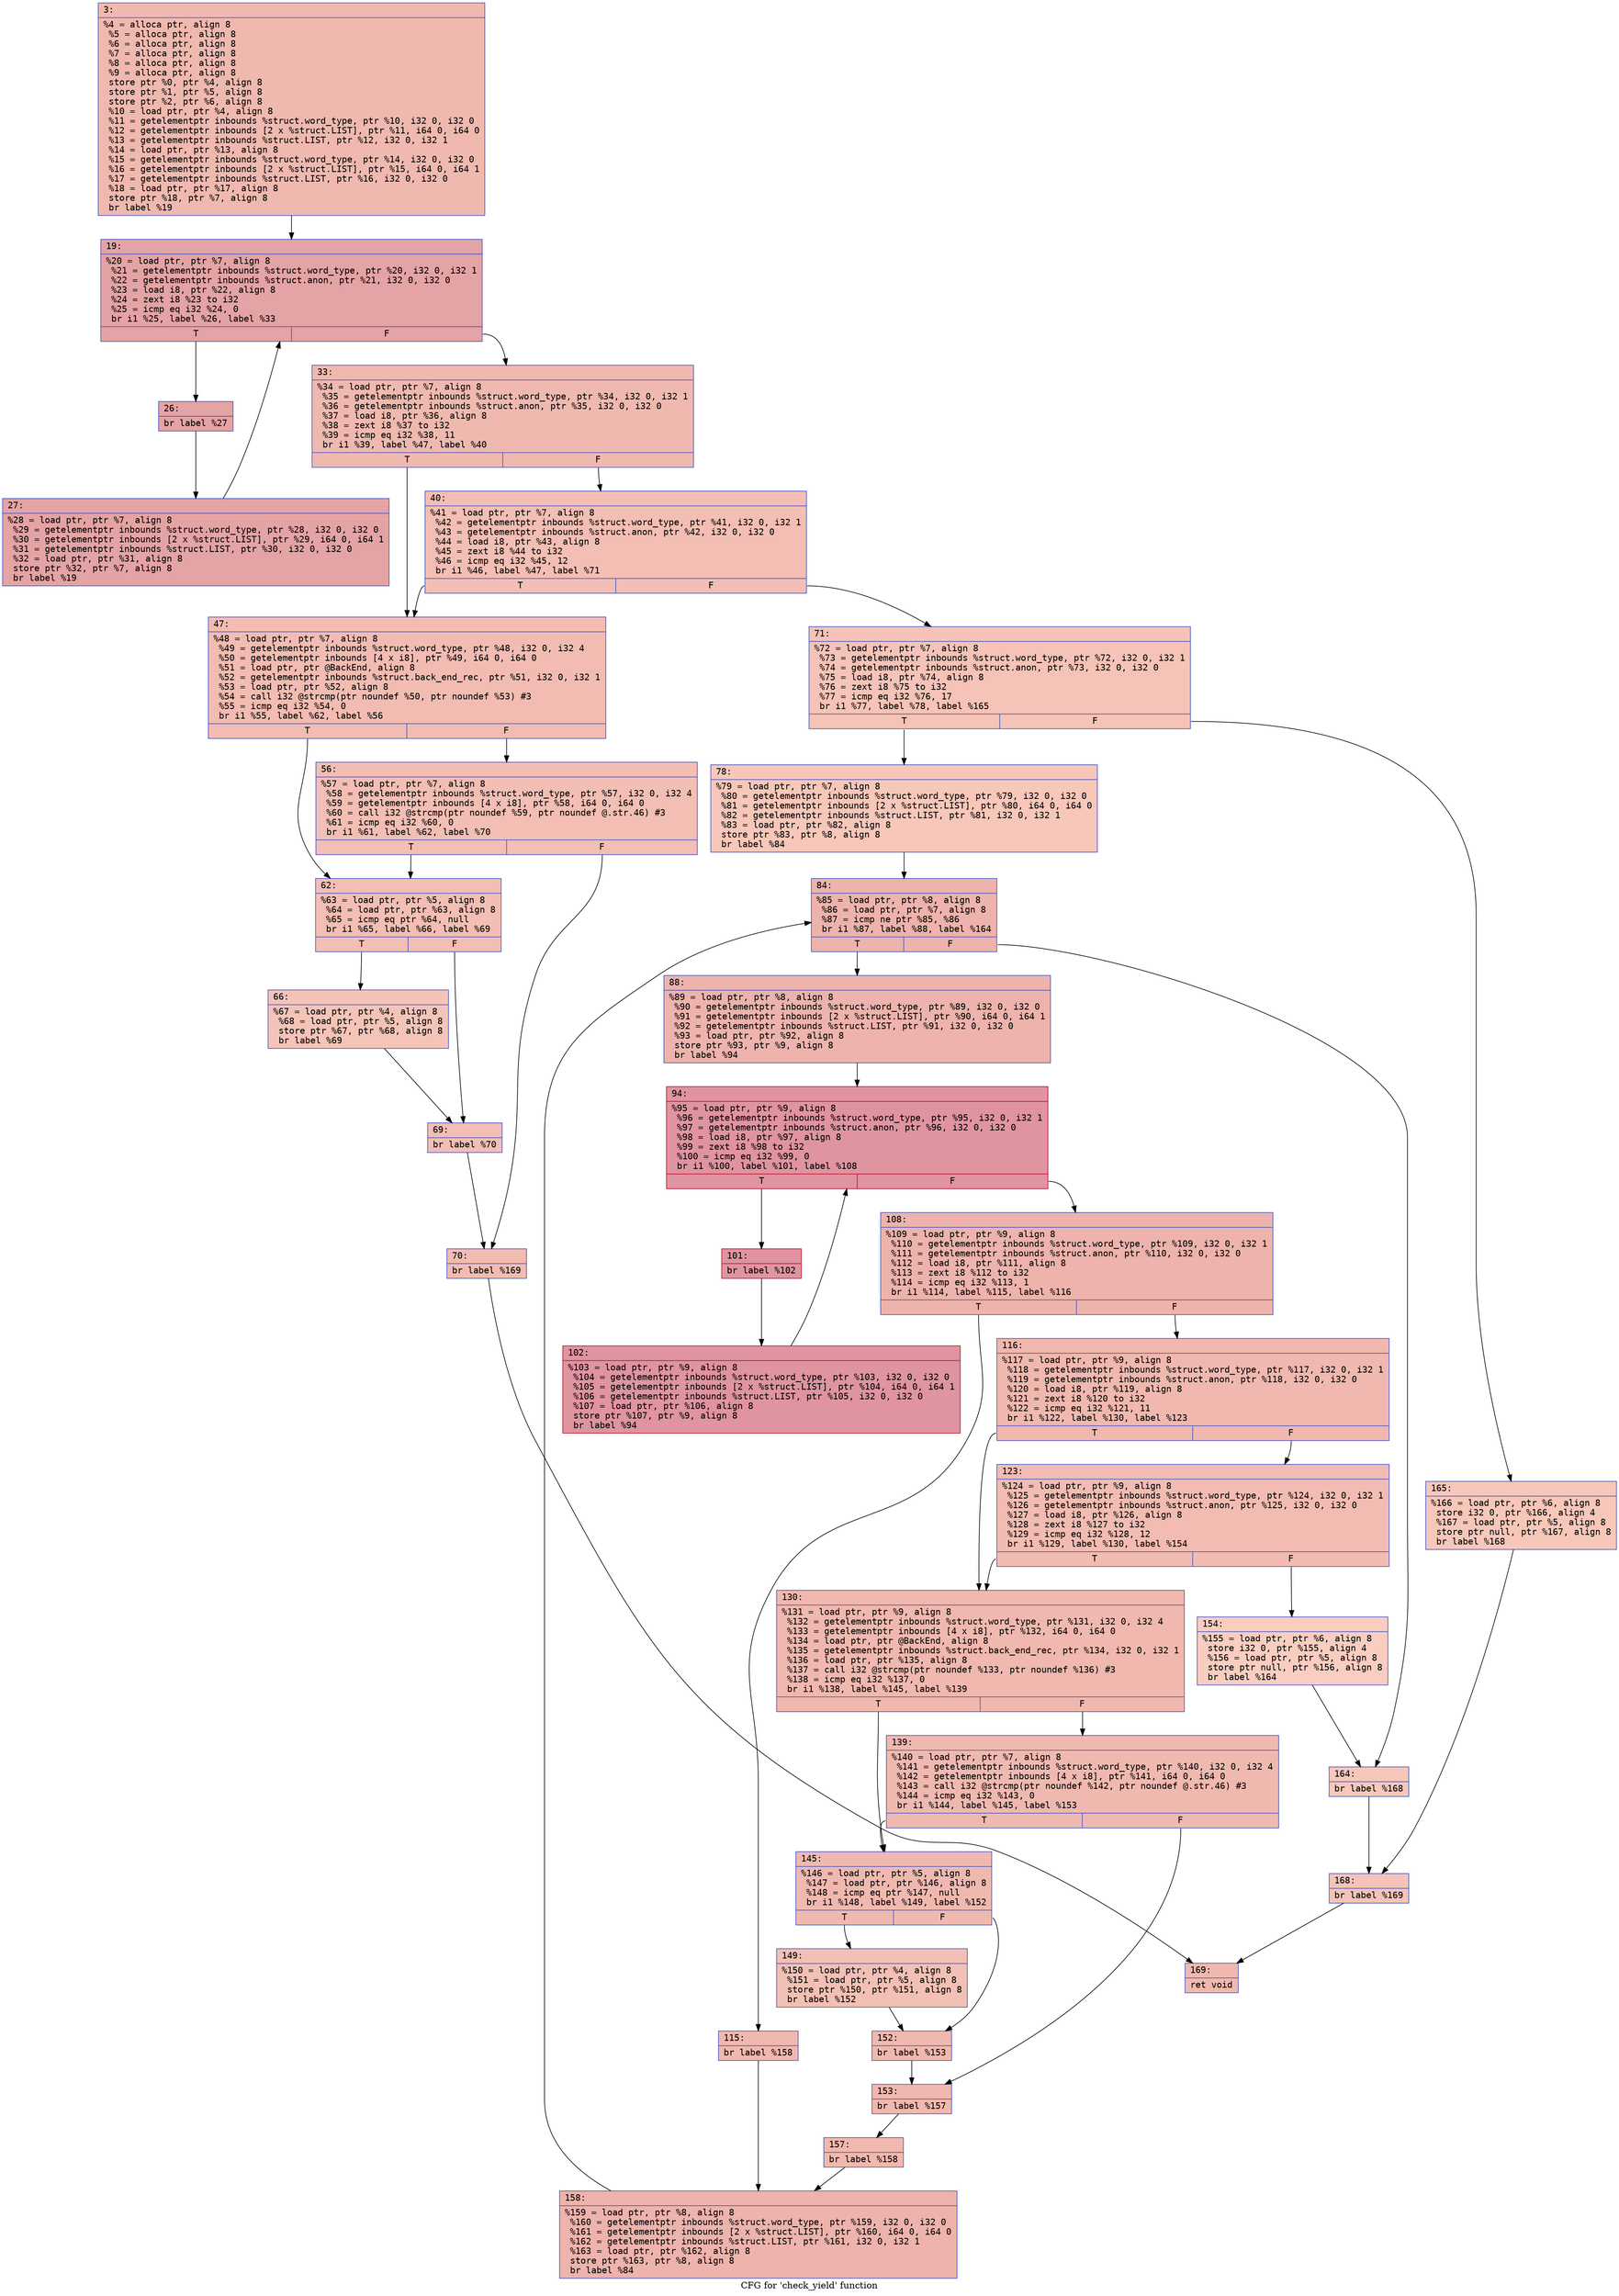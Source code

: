 digraph "CFG for 'check_yield' function" {
	label="CFG for 'check_yield' function";

	Node0x6000037272a0 [shape=record,color="#3d50c3ff", style=filled, fillcolor="#de614d70" fontname="Courier",label="{3:\l|  %4 = alloca ptr, align 8\l  %5 = alloca ptr, align 8\l  %6 = alloca ptr, align 8\l  %7 = alloca ptr, align 8\l  %8 = alloca ptr, align 8\l  %9 = alloca ptr, align 8\l  store ptr %0, ptr %4, align 8\l  store ptr %1, ptr %5, align 8\l  store ptr %2, ptr %6, align 8\l  %10 = load ptr, ptr %4, align 8\l  %11 = getelementptr inbounds %struct.word_type, ptr %10, i32 0, i32 0\l  %12 = getelementptr inbounds [2 x %struct.LIST], ptr %11, i64 0, i64 0\l  %13 = getelementptr inbounds %struct.LIST, ptr %12, i32 0, i32 1\l  %14 = load ptr, ptr %13, align 8\l  %15 = getelementptr inbounds %struct.word_type, ptr %14, i32 0, i32 0\l  %16 = getelementptr inbounds [2 x %struct.LIST], ptr %15, i64 0, i64 1\l  %17 = getelementptr inbounds %struct.LIST, ptr %16, i32 0, i32 0\l  %18 = load ptr, ptr %17, align 8\l  store ptr %18, ptr %7, align 8\l  br label %19\l}"];
	Node0x6000037272a0 -> Node0x6000037273e0[tooltip="3 -> 19\nProbability 100.00%" ];
	Node0x6000037273e0 [shape=record,color="#3d50c3ff", style=filled, fillcolor="#c32e3170" fontname="Courier",label="{19:\l|  %20 = load ptr, ptr %7, align 8\l  %21 = getelementptr inbounds %struct.word_type, ptr %20, i32 0, i32 1\l  %22 = getelementptr inbounds %struct.anon, ptr %21, i32 0, i32 0\l  %23 = load i8, ptr %22, align 8\l  %24 = zext i8 %23 to i32\l  %25 = icmp eq i32 %24, 0\l  br i1 %25, label %26, label %33\l|{<s0>T|<s1>F}}"];
	Node0x6000037273e0:s0 -> Node0x600003727430[tooltip="19 -> 26\nProbability 96.88%" ];
	Node0x6000037273e0:s1 -> Node0x6000037274d0[tooltip="19 -> 33\nProbability 3.12%" ];
	Node0x600003727430 [shape=record,color="#3d50c3ff", style=filled, fillcolor="#c32e3170" fontname="Courier",label="{26:\l|  br label %27\l}"];
	Node0x600003727430 -> Node0x600003727480[tooltip="26 -> 27\nProbability 100.00%" ];
	Node0x600003727480 [shape=record,color="#3d50c3ff", style=filled, fillcolor="#c32e3170" fontname="Courier",label="{27:\l|  %28 = load ptr, ptr %7, align 8\l  %29 = getelementptr inbounds %struct.word_type, ptr %28, i32 0, i32 0\l  %30 = getelementptr inbounds [2 x %struct.LIST], ptr %29, i64 0, i64 1\l  %31 = getelementptr inbounds %struct.LIST, ptr %30, i32 0, i32 0\l  %32 = load ptr, ptr %31, align 8\l  store ptr %32, ptr %7, align 8\l  br label %19\l}"];
	Node0x600003727480 -> Node0x6000037273e0[tooltip="27 -> 19\nProbability 100.00%" ];
	Node0x6000037274d0 [shape=record,color="#3d50c3ff", style=filled, fillcolor="#de614d70" fontname="Courier",label="{33:\l|  %34 = load ptr, ptr %7, align 8\l  %35 = getelementptr inbounds %struct.word_type, ptr %34, i32 0, i32 1\l  %36 = getelementptr inbounds %struct.anon, ptr %35, i32 0, i32 0\l  %37 = load i8, ptr %36, align 8\l  %38 = zext i8 %37 to i32\l  %39 = icmp eq i32 %38, 11\l  br i1 %39, label %47, label %40\l|{<s0>T|<s1>F}}"];
	Node0x6000037274d0:s0 -> Node0x600003727570[tooltip="33 -> 47\nProbability 50.00%" ];
	Node0x6000037274d0:s1 -> Node0x600003727520[tooltip="33 -> 40\nProbability 50.00%" ];
	Node0x600003727520 [shape=record,color="#3d50c3ff", style=filled, fillcolor="#e36c5570" fontname="Courier",label="{40:\l|  %41 = load ptr, ptr %7, align 8\l  %42 = getelementptr inbounds %struct.word_type, ptr %41, i32 0, i32 1\l  %43 = getelementptr inbounds %struct.anon, ptr %42, i32 0, i32 0\l  %44 = load i8, ptr %43, align 8\l  %45 = zext i8 %44 to i32\l  %46 = icmp eq i32 %45, 12\l  br i1 %46, label %47, label %71\l|{<s0>T|<s1>F}}"];
	Node0x600003727520:s0 -> Node0x600003727570[tooltip="40 -> 47\nProbability 50.00%" ];
	Node0x600003727520:s1 -> Node0x600003727750[tooltip="40 -> 71\nProbability 50.00%" ];
	Node0x600003727570 [shape=record,color="#3d50c3ff", style=filled, fillcolor="#e1675170" fontname="Courier",label="{47:\l|  %48 = load ptr, ptr %7, align 8\l  %49 = getelementptr inbounds %struct.word_type, ptr %48, i32 0, i32 4\l  %50 = getelementptr inbounds [4 x i8], ptr %49, i64 0, i64 0\l  %51 = load ptr, ptr @BackEnd, align 8\l  %52 = getelementptr inbounds %struct.back_end_rec, ptr %51, i32 0, i32 1\l  %53 = load ptr, ptr %52, align 8\l  %54 = call i32 @strcmp(ptr noundef %50, ptr noundef %53) #3\l  %55 = icmp eq i32 %54, 0\l  br i1 %55, label %62, label %56\l|{<s0>T|<s1>F}}"];
	Node0x600003727570:s0 -> Node0x600003727610[tooltip="47 -> 62\nProbability 37.50%" ];
	Node0x600003727570:s1 -> Node0x6000037275c0[tooltip="47 -> 56\nProbability 62.50%" ];
	Node0x6000037275c0 [shape=record,color="#3d50c3ff", style=filled, fillcolor="#e36c5570" fontname="Courier",label="{56:\l|  %57 = load ptr, ptr %7, align 8\l  %58 = getelementptr inbounds %struct.word_type, ptr %57, i32 0, i32 4\l  %59 = getelementptr inbounds [4 x i8], ptr %58, i64 0, i64 0\l  %60 = call i32 @strcmp(ptr noundef %59, ptr noundef @.str.46) #3\l  %61 = icmp eq i32 %60, 0\l  br i1 %61, label %62, label %70\l|{<s0>T|<s1>F}}"];
	Node0x6000037275c0:s0 -> Node0x600003727610[tooltip="56 -> 62\nProbability 37.50%" ];
	Node0x6000037275c0:s1 -> Node0x600003727700[tooltip="56 -> 70\nProbability 62.50%" ];
	Node0x600003727610 [shape=record,color="#3d50c3ff", style=filled, fillcolor="#e36c5570" fontname="Courier",label="{62:\l|  %63 = load ptr, ptr %5, align 8\l  %64 = load ptr, ptr %63, align 8\l  %65 = icmp eq ptr %64, null\l  br i1 %65, label %66, label %69\l|{<s0>T|<s1>F}}"];
	Node0x600003727610:s0 -> Node0x600003727660[tooltip="62 -> 66\nProbability 37.50%" ];
	Node0x600003727610:s1 -> Node0x6000037276b0[tooltip="62 -> 69\nProbability 62.50%" ];
	Node0x600003727660 [shape=record,color="#3d50c3ff", style=filled, fillcolor="#e97a5f70" fontname="Courier",label="{66:\l|  %67 = load ptr, ptr %4, align 8\l  %68 = load ptr, ptr %5, align 8\l  store ptr %67, ptr %68, align 8\l  br label %69\l}"];
	Node0x600003727660 -> Node0x6000037276b0[tooltip="66 -> 69\nProbability 100.00%" ];
	Node0x6000037276b0 [shape=record,color="#3d50c3ff", style=filled, fillcolor="#e36c5570" fontname="Courier",label="{69:\l|  br label %70\l}"];
	Node0x6000037276b0 -> Node0x600003727700[tooltip="69 -> 70\nProbability 100.00%" ];
	Node0x600003727700 [shape=record,color="#3d50c3ff", style=filled, fillcolor="#e1675170" fontname="Courier",label="{70:\l|  br label %169\l}"];
	Node0x600003727700 -> Node0x600003727e80[tooltip="70 -> 169\nProbability 100.00%" ];
	Node0x600003727750 [shape=record,color="#3d50c3ff", style=filled, fillcolor="#e8765c70" fontname="Courier",label="{71:\l|  %72 = load ptr, ptr %7, align 8\l  %73 = getelementptr inbounds %struct.word_type, ptr %72, i32 0, i32 1\l  %74 = getelementptr inbounds %struct.anon, ptr %73, i32 0, i32 0\l  %75 = load i8, ptr %74, align 8\l  %76 = zext i8 %75 to i32\l  %77 = icmp eq i32 %76, 17\l  br i1 %77, label %78, label %165\l|{<s0>T|<s1>F}}"];
	Node0x600003727750:s0 -> Node0x6000037277a0[tooltip="71 -> 78\nProbability 50.00%" ];
	Node0x600003727750:s1 -> Node0x600003727de0[tooltip="71 -> 165\nProbability 50.00%" ];
	Node0x6000037277a0 [shape=record,color="#3d50c3ff", style=filled, fillcolor="#ec7f6370" fontname="Courier",label="{78:\l|  %79 = load ptr, ptr %7, align 8\l  %80 = getelementptr inbounds %struct.word_type, ptr %79, i32 0, i32 0\l  %81 = getelementptr inbounds [2 x %struct.LIST], ptr %80, i64 0, i64 0\l  %82 = getelementptr inbounds %struct.LIST, ptr %81, i32 0, i32 1\l  %83 = load ptr, ptr %82, align 8\l  store ptr %83, ptr %8, align 8\l  br label %84\l}"];
	Node0x6000037277a0 -> Node0x6000037277f0[tooltip="78 -> 84\nProbability 100.00%" ];
	Node0x6000037277f0 [shape=record,color="#3d50c3ff", style=filled, fillcolor="#d6524470" fontname="Courier",label="{84:\l|  %85 = load ptr, ptr %8, align 8\l  %86 = load ptr, ptr %7, align 8\l  %87 = icmp ne ptr %85, %86\l  br i1 %87, label %88, label %164\l|{<s0>T|<s1>F}}"];
	Node0x6000037277f0:s0 -> Node0x600003727840[tooltip="84 -> 88\nProbability 96.88%" ];
	Node0x6000037277f0:s1 -> Node0x600003727d90[tooltip="84 -> 164\nProbability 3.12%" ];
	Node0x600003727840 [shape=record,color="#3d50c3ff", style=filled, fillcolor="#d6524470" fontname="Courier",label="{88:\l|  %89 = load ptr, ptr %8, align 8\l  %90 = getelementptr inbounds %struct.word_type, ptr %89, i32 0, i32 0\l  %91 = getelementptr inbounds [2 x %struct.LIST], ptr %90, i64 0, i64 1\l  %92 = getelementptr inbounds %struct.LIST, ptr %91, i32 0, i32 0\l  %93 = load ptr, ptr %92, align 8\l  store ptr %93, ptr %9, align 8\l  br label %94\l}"];
	Node0x600003727840 -> Node0x600003727890[tooltip="88 -> 94\nProbability 100.00%" ];
	Node0x600003727890 [shape=record,color="#b70d28ff", style=filled, fillcolor="#b70d2870" fontname="Courier",label="{94:\l|  %95 = load ptr, ptr %9, align 8\l  %96 = getelementptr inbounds %struct.word_type, ptr %95, i32 0, i32 1\l  %97 = getelementptr inbounds %struct.anon, ptr %96, i32 0, i32 0\l  %98 = load i8, ptr %97, align 8\l  %99 = zext i8 %98 to i32\l  %100 = icmp eq i32 %99, 0\l  br i1 %100, label %101, label %108\l|{<s0>T|<s1>F}}"];
	Node0x600003727890:s0 -> Node0x6000037278e0[tooltip="94 -> 101\nProbability 96.88%" ];
	Node0x600003727890:s1 -> Node0x600003727980[tooltip="94 -> 108\nProbability 3.12%" ];
	Node0x6000037278e0 [shape=record,color="#b70d28ff", style=filled, fillcolor="#b70d2870" fontname="Courier",label="{101:\l|  br label %102\l}"];
	Node0x6000037278e0 -> Node0x600003727930[tooltip="101 -> 102\nProbability 100.00%" ];
	Node0x600003727930 [shape=record,color="#b70d28ff", style=filled, fillcolor="#b70d2870" fontname="Courier",label="{102:\l|  %103 = load ptr, ptr %9, align 8\l  %104 = getelementptr inbounds %struct.word_type, ptr %103, i32 0, i32 0\l  %105 = getelementptr inbounds [2 x %struct.LIST], ptr %104, i64 0, i64 1\l  %106 = getelementptr inbounds %struct.LIST, ptr %105, i32 0, i32 0\l  %107 = load ptr, ptr %106, align 8\l  store ptr %107, ptr %9, align 8\l  br label %94\l}"];
	Node0x600003727930 -> Node0x600003727890[tooltip="102 -> 94\nProbability 100.00%" ];
	Node0x600003727980 [shape=record,color="#3d50c3ff", style=filled, fillcolor="#d6524470" fontname="Courier",label="{108:\l|  %109 = load ptr, ptr %9, align 8\l  %110 = getelementptr inbounds %struct.word_type, ptr %109, i32 0, i32 1\l  %111 = getelementptr inbounds %struct.anon, ptr %110, i32 0, i32 0\l  %112 = load i8, ptr %111, align 8\l  %113 = zext i8 %112 to i32\l  %114 = icmp eq i32 %113, 1\l  br i1 %114, label %115, label %116\l|{<s0>T|<s1>F}}"];
	Node0x600003727980:s0 -> Node0x6000037279d0[tooltip="108 -> 115\nProbability 50.00%" ];
	Node0x600003727980:s1 -> Node0x600003727a20[tooltip="108 -> 116\nProbability 50.00%" ];
	Node0x6000037279d0 [shape=record,color="#3d50c3ff", style=filled, fillcolor="#dc5d4a70" fontname="Courier",label="{115:\l|  br label %158\l}"];
	Node0x6000037279d0 -> Node0x600003727d40[tooltip="115 -> 158\nProbability 100.00%" ];
	Node0x600003727a20 [shape=record,color="#3d50c3ff", style=filled, fillcolor="#dc5d4a70" fontname="Courier",label="{116:\l|  %117 = load ptr, ptr %9, align 8\l  %118 = getelementptr inbounds %struct.word_type, ptr %117, i32 0, i32 1\l  %119 = getelementptr inbounds %struct.anon, ptr %118, i32 0, i32 0\l  %120 = load i8, ptr %119, align 8\l  %121 = zext i8 %120 to i32\l  %122 = icmp eq i32 %121, 11\l  br i1 %122, label %130, label %123\l|{<s0>T|<s1>F}}"];
	Node0x600003727a20:s0 -> Node0x600003727ac0[tooltip="116 -> 130\nProbability 50.00%" ];
	Node0x600003727a20:s1 -> Node0x600003727a70[tooltip="116 -> 123\nProbability 50.00%" ];
	Node0x600003727a70 [shape=record,color="#3d50c3ff", style=filled, fillcolor="#e1675170" fontname="Courier",label="{123:\l|  %124 = load ptr, ptr %9, align 8\l  %125 = getelementptr inbounds %struct.word_type, ptr %124, i32 0, i32 1\l  %126 = getelementptr inbounds %struct.anon, ptr %125, i32 0, i32 0\l  %127 = load i8, ptr %126, align 8\l  %128 = zext i8 %127 to i32\l  %129 = icmp eq i32 %128, 12\l  br i1 %129, label %130, label %154\l|{<s0>T|<s1>F}}"];
	Node0x600003727a70:s0 -> Node0x600003727ac0[tooltip="123 -> 130\nProbability 96.88%" ];
	Node0x600003727a70:s1 -> Node0x600003727ca0[tooltip="123 -> 154\nProbability 3.12%" ];
	Node0x600003727ac0 [shape=record,color="#3d50c3ff", style=filled, fillcolor="#dc5d4a70" fontname="Courier",label="{130:\l|  %131 = load ptr, ptr %9, align 8\l  %132 = getelementptr inbounds %struct.word_type, ptr %131, i32 0, i32 4\l  %133 = getelementptr inbounds [4 x i8], ptr %132, i64 0, i64 0\l  %134 = load ptr, ptr @BackEnd, align 8\l  %135 = getelementptr inbounds %struct.back_end_rec, ptr %134, i32 0, i32 1\l  %136 = load ptr, ptr %135, align 8\l  %137 = call i32 @strcmp(ptr noundef %133, ptr noundef %136) #3\l  %138 = icmp eq i32 %137, 0\l  br i1 %138, label %145, label %139\l|{<s0>T|<s1>F}}"];
	Node0x600003727ac0:s0 -> Node0x600003727b60[tooltip="130 -> 145\nProbability 37.50%" ];
	Node0x600003727ac0:s1 -> Node0x600003727b10[tooltip="130 -> 139\nProbability 62.50%" ];
	Node0x600003727b10 [shape=record,color="#3d50c3ff", style=filled, fillcolor="#de614d70" fontname="Courier",label="{139:\l|  %140 = load ptr, ptr %7, align 8\l  %141 = getelementptr inbounds %struct.word_type, ptr %140, i32 0, i32 4\l  %142 = getelementptr inbounds [4 x i8], ptr %141, i64 0, i64 0\l  %143 = call i32 @strcmp(ptr noundef %142, ptr noundef @.str.46) #3\l  %144 = icmp eq i32 %143, 0\l  br i1 %144, label %145, label %153\l|{<s0>T|<s1>F}}"];
	Node0x600003727b10:s0 -> Node0x600003727b60[tooltip="139 -> 145\nProbability 37.50%" ];
	Node0x600003727b10:s1 -> Node0x600003727c50[tooltip="139 -> 153\nProbability 62.50%" ];
	Node0x600003727b60 [shape=record,color="#3d50c3ff", style=filled, fillcolor="#de614d70" fontname="Courier",label="{145:\l|  %146 = load ptr, ptr %5, align 8\l  %147 = load ptr, ptr %146, align 8\l  %148 = icmp eq ptr %147, null\l  br i1 %148, label %149, label %152\l|{<s0>T|<s1>F}}"];
	Node0x600003727b60:s0 -> Node0x600003727bb0[tooltip="145 -> 149\nProbability 37.50%" ];
	Node0x600003727b60:s1 -> Node0x600003727c00[tooltip="145 -> 152\nProbability 62.50%" ];
	Node0x600003727bb0 [shape=record,color="#3d50c3ff", style=filled, fillcolor="#e5705870" fontname="Courier",label="{149:\l|  %150 = load ptr, ptr %4, align 8\l  %151 = load ptr, ptr %5, align 8\l  store ptr %150, ptr %151, align 8\l  br label %152\l}"];
	Node0x600003727bb0 -> Node0x600003727c00[tooltip="149 -> 152\nProbability 100.00%" ];
	Node0x600003727c00 [shape=record,color="#3d50c3ff", style=filled, fillcolor="#de614d70" fontname="Courier",label="{152:\l|  br label %153\l}"];
	Node0x600003727c00 -> Node0x600003727c50[tooltip="152 -> 153\nProbability 100.00%" ];
	Node0x600003727c50 [shape=record,color="#3d50c3ff", style=filled, fillcolor="#dc5d4a70" fontname="Courier",label="{153:\l|  br label %157\l}"];
	Node0x600003727c50 -> Node0x600003727cf0[tooltip="153 -> 157\nProbability 100.00%" ];
	Node0x600003727ca0 [shape=record,color="#3d50c3ff", style=filled, fillcolor="#f2907270" fontname="Courier",label="{154:\l|  %155 = load ptr, ptr %6, align 8\l  store i32 0, ptr %155, align 4\l  %156 = load ptr, ptr %5, align 8\l  store ptr null, ptr %156, align 8\l  br label %164\l}"];
	Node0x600003727ca0 -> Node0x600003727d90[tooltip="154 -> 164\nProbability 100.00%" ];
	Node0x600003727cf0 [shape=record,color="#3d50c3ff", style=filled, fillcolor="#dc5d4a70" fontname="Courier",label="{157:\l|  br label %158\l}"];
	Node0x600003727cf0 -> Node0x600003727d40[tooltip="157 -> 158\nProbability 100.00%" ];
	Node0x600003727d40 [shape=record,color="#3d50c3ff", style=filled, fillcolor="#d6524470" fontname="Courier",label="{158:\l|  %159 = load ptr, ptr %8, align 8\l  %160 = getelementptr inbounds %struct.word_type, ptr %159, i32 0, i32 0\l  %161 = getelementptr inbounds [2 x %struct.LIST], ptr %160, i64 0, i64 0\l  %162 = getelementptr inbounds %struct.LIST, ptr %161, i32 0, i32 1\l  %163 = load ptr, ptr %162, align 8\l  store ptr %163, ptr %8, align 8\l  br label %84\l}"];
	Node0x600003727d40 -> Node0x6000037277f0[tooltip="158 -> 84\nProbability 100.00%" ];
	Node0x600003727d90 [shape=record,color="#3d50c3ff", style=filled, fillcolor="#ec7f6370" fontname="Courier",label="{164:\l|  br label %168\l}"];
	Node0x600003727d90 -> Node0x600003727e30[tooltip="164 -> 168\nProbability 100.00%" ];
	Node0x600003727de0 [shape=record,color="#3d50c3ff", style=filled, fillcolor="#ec7f6370" fontname="Courier",label="{165:\l|  %166 = load ptr, ptr %6, align 8\l  store i32 0, ptr %166, align 4\l  %167 = load ptr, ptr %5, align 8\l  store ptr null, ptr %167, align 8\l  br label %168\l}"];
	Node0x600003727de0 -> Node0x600003727e30[tooltip="165 -> 168\nProbability 100.00%" ];
	Node0x600003727e30 [shape=record,color="#3d50c3ff", style=filled, fillcolor="#e8765c70" fontname="Courier",label="{168:\l|  br label %169\l}"];
	Node0x600003727e30 -> Node0x600003727e80[tooltip="168 -> 169\nProbability 100.00%" ];
	Node0x600003727e80 [shape=record,color="#3d50c3ff", style=filled, fillcolor="#de614d70" fontname="Courier",label="{169:\l|  ret void\l}"];
}
